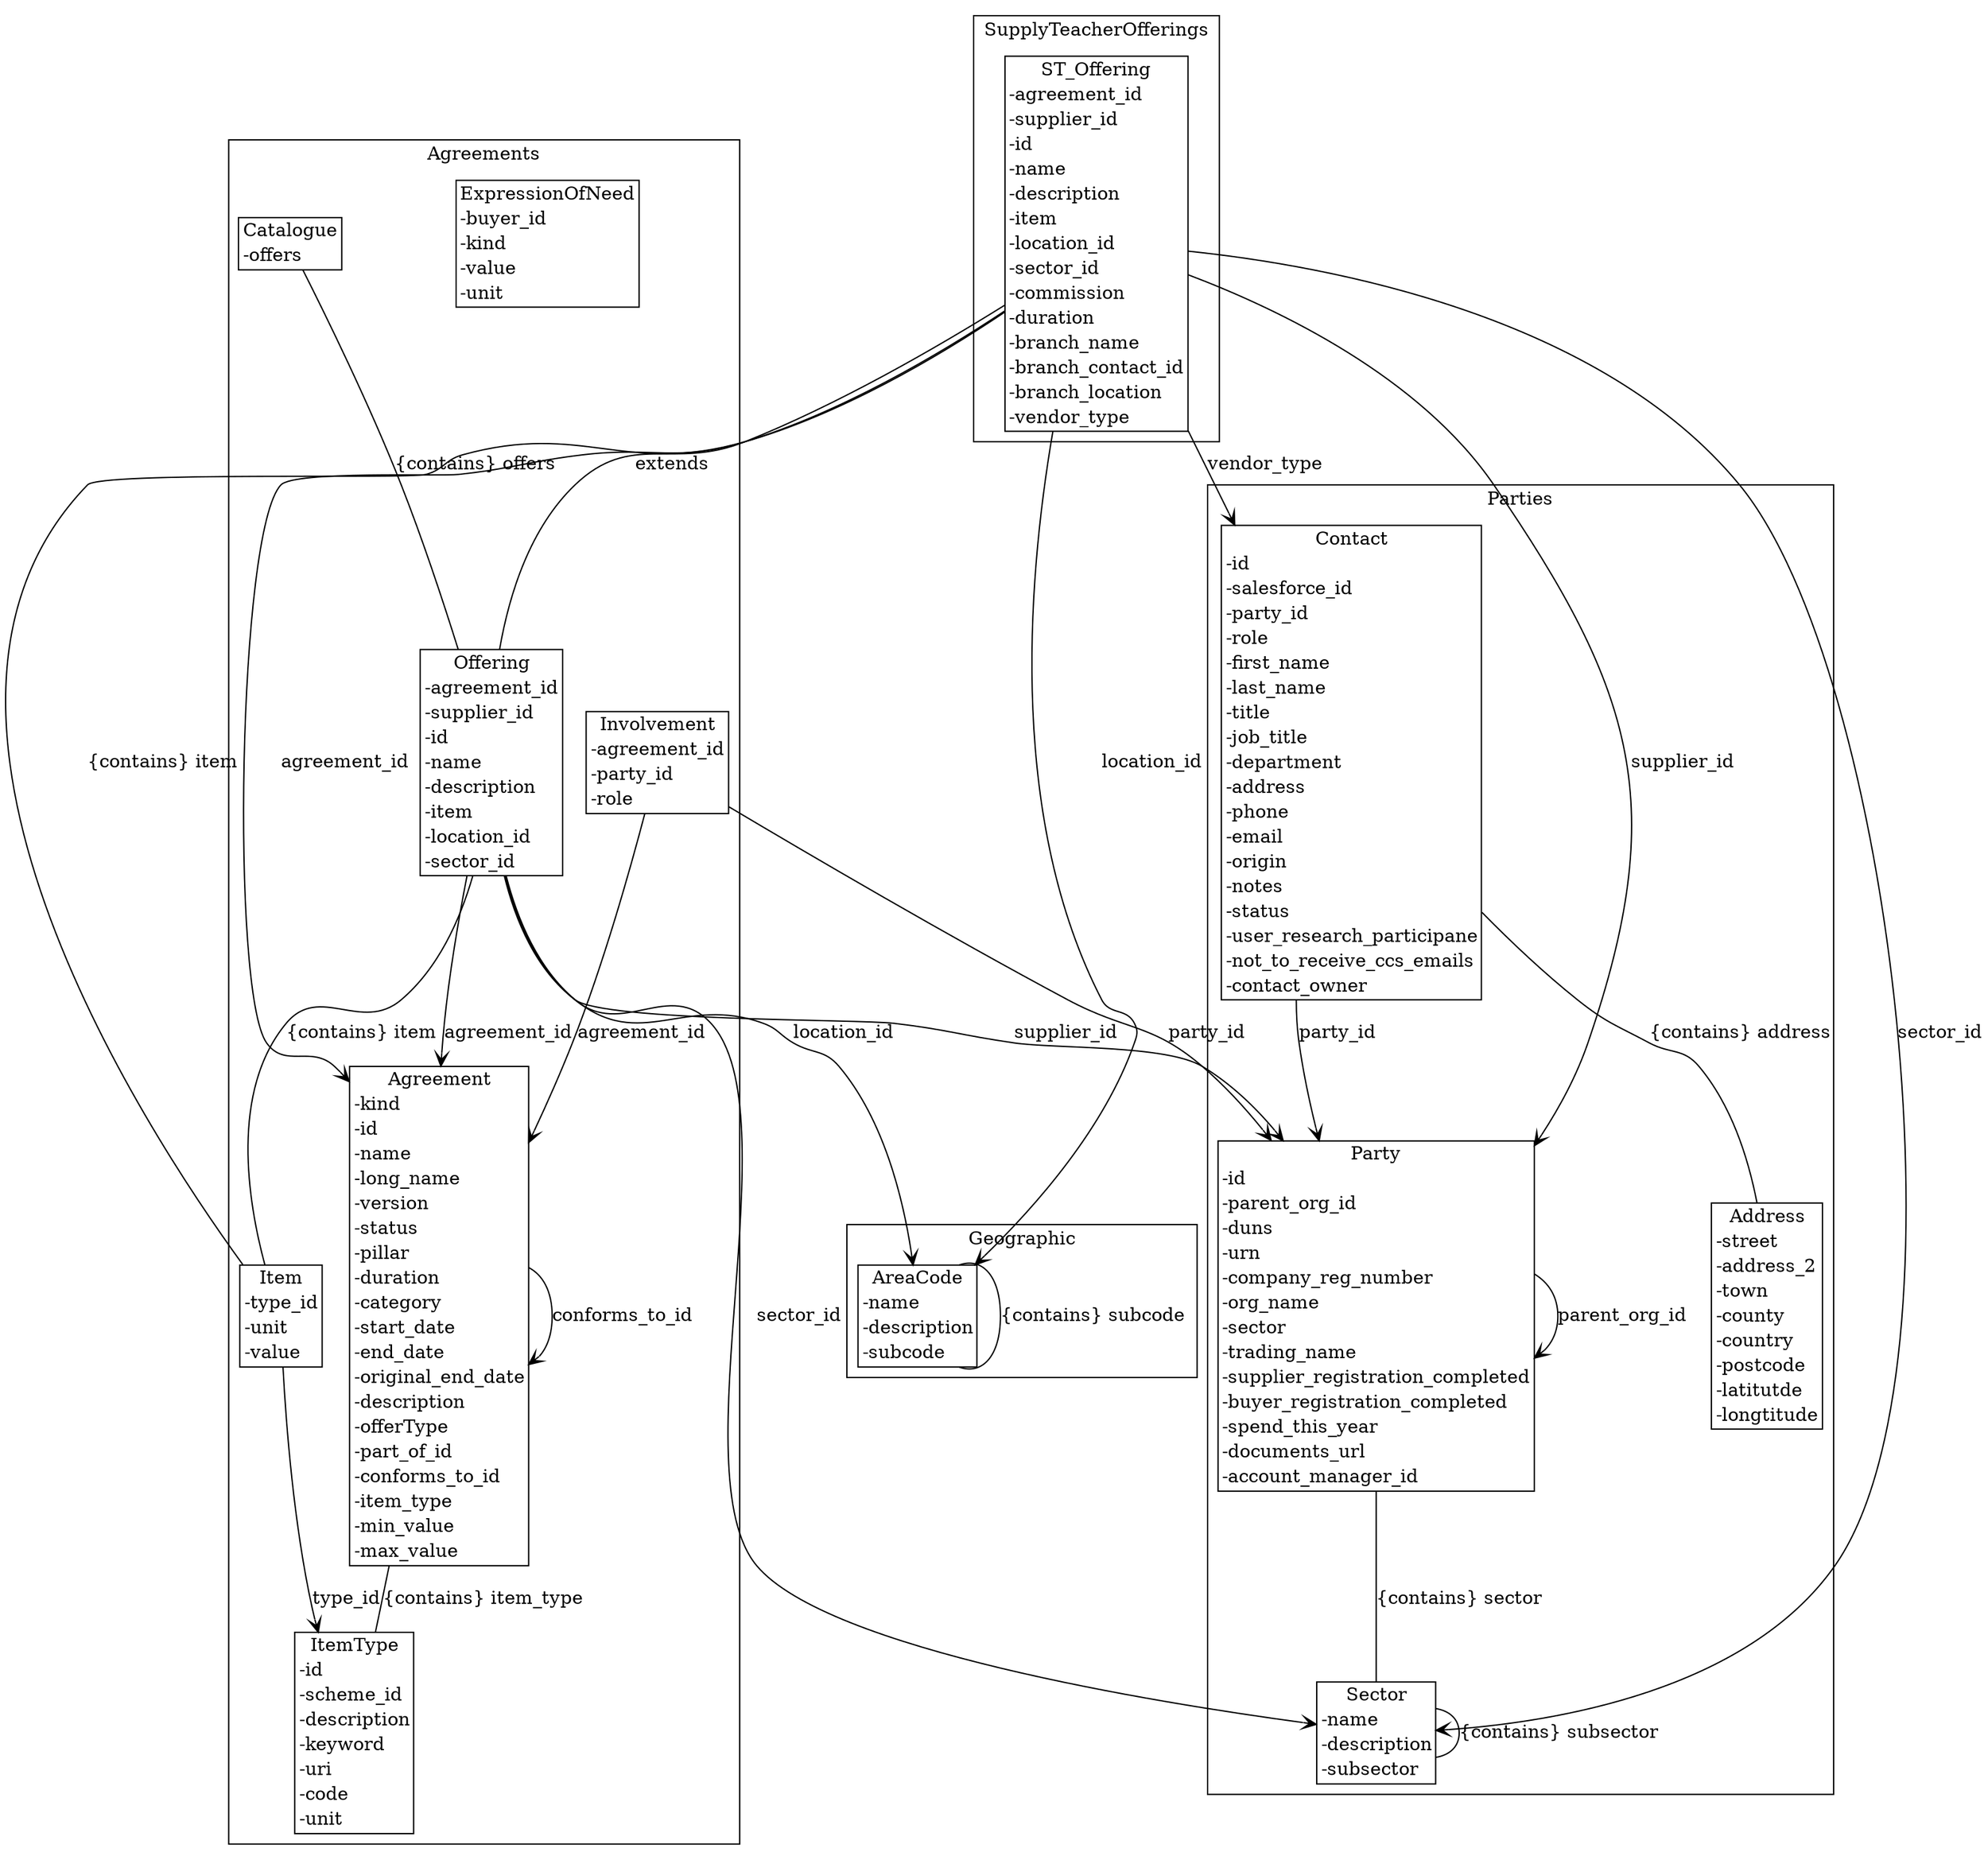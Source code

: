 strict digraph {
subgraph cluster_Agreements {
node [shape=plaintext margin=0];
label=Agreements;
"ItemType" [label=<<table BORDER="1" CELLBORDER="0" CELLSPACING="0"><TH><TD>ItemType</TD></TH><TR><TD ALIGN="LEFT">-id</TD></TR><TR><TD ALIGN="LEFT">-scheme_id</TD></TR><TR><TD ALIGN="LEFT">-description</TD></TR><TR><TD ALIGN="LEFT">-keyword</TD></TR><TR><TD ALIGN="LEFT">-uri</TD></TR><TR><TD ALIGN="LEFT">-code</TD></TR><TR><TD ALIGN="LEFT">-unit</TD></TR></table>>];
"ExpressionOfNeed" [label=<<table BORDER="1" CELLBORDER="0" CELLSPACING="0"><TH><TD>ExpressionOfNeed</TD></TH><TR><TD ALIGN="LEFT">-buyer_id</TD></TR><TR><TD ALIGN="LEFT">-kind</TD></TR><TR><TD ALIGN="LEFT">-value</TD></TR><TR><TD ALIGN="LEFT">-unit</TD></TR></table>>];
"Agreement" [label=<<table BORDER="1" CELLBORDER="0" CELLSPACING="0"><TH><TD>Agreement</TD></TH><TR><TD ALIGN="LEFT">-kind</TD></TR><TR><TD ALIGN="LEFT">-id</TD></TR><TR><TD ALIGN="LEFT">-name</TD></TR><TR><TD ALIGN="LEFT">-long_name</TD></TR><TR><TD ALIGN="LEFT">-version</TD></TR><TR><TD ALIGN="LEFT">-status</TD></TR><TR><TD ALIGN="LEFT">-pillar</TD></TR><TR><TD ALIGN="LEFT">-duration</TD></TR><TR><TD ALIGN="LEFT">-category</TD></TR><TR><TD ALIGN="LEFT">-start_date</TD></TR><TR><TD ALIGN="LEFT">-end_date</TD></TR><TR><TD ALIGN="LEFT">-original_end_date</TD></TR><TR><TD ALIGN="LEFT">-description</TD></TR><TR><TD ALIGN="LEFT">-offerType</TD></TR><TR><TD ALIGN="LEFT">-part_of_id</TD></TR><TR><TD ALIGN="LEFT">-conforms_to_id</TD></TR><TR><TD ALIGN="LEFT">-item_type</TD></TR><TR><TD ALIGN="LEFT">-min_value</TD></TR><TR><TD ALIGN="LEFT">-max_value</TD></TR></table>>];
"Item" [label=<<table BORDER="1" CELLBORDER="0" CELLSPACING="0"><TH><TD>Item</TD></TH><TR><TD ALIGN="LEFT">-type_id</TD></TR><TR><TD ALIGN="LEFT">-unit</TD></TR><TR><TD ALIGN="LEFT">-value</TD></TR></table>>];
"Offering" [label=<<table BORDER="1" CELLBORDER="0" CELLSPACING="0"><TH><TD>Offering</TD></TH><TR><TD ALIGN="LEFT">-agreement_id</TD></TR><TR><TD ALIGN="LEFT">-supplier_id</TD></TR><TR><TD ALIGN="LEFT">-id</TD></TR><TR><TD ALIGN="LEFT">-name</TD></TR><TR><TD ALIGN="LEFT">-description</TD></TR><TR><TD ALIGN="LEFT">-item</TD></TR><TR><TD ALIGN="LEFT">-location_id</TD></TR><TR><TD ALIGN="LEFT">-sector_id</TD></TR></table>>];
"Catalogue" [label=<<table BORDER="1" CELLBORDER="0" CELLSPACING="0"><TH><TD>Catalogue</TD></TH><TR><TD ALIGN="LEFT">-offers</TD></TR></table>>];
"Involvement" [label=<<table BORDER="1" CELLBORDER="0" CELLSPACING="0"><TH><TD>Involvement</TD></TH><TR><TD ALIGN="LEFT">-agreement_id</TD></TR><TR><TD ALIGN="LEFT">-party_id</TD></TR><TR><TD ALIGN="LEFT">-role</TD></TR></table>>];
}
subgraph cluster_Parties {
node [shape=plaintext margin=0];
label=Parties;
"Sector" [label=<<table BORDER="1" CELLBORDER="0" CELLSPACING="0"><TH><TD>Sector</TD></TH><TR><TD ALIGN="LEFT">-name</TD></TR><TR><TD ALIGN="LEFT">-description</TD></TR><TR><TD ALIGN="LEFT">-subsector</TD></TR></table>>];
"Party" [label=<<table BORDER="1" CELLBORDER="0" CELLSPACING="0"><TH><TD>Party</TD></TH><TR><TD ALIGN="LEFT">-id</TD></TR><TR><TD ALIGN="LEFT">-parent_org_id</TD></TR><TR><TD ALIGN="LEFT">-duns</TD></TR><TR><TD ALIGN="LEFT">-urn</TD></TR><TR><TD ALIGN="LEFT">-company_reg_number</TD></TR><TR><TD ALIGN="LEFT">-org_name</TD></TR><TR><TD ALIGN="LEFT">-sector</TD></TR><TR><TD ALIGN="LEFT">-trading_name</TD></TR><TR><TD ALIGN="LEFT">-supplier_registration_completed</TD></TR><TR><TD ALIGN="LEFT">-buyer_registration_completed</TD></TR><TR><TD ALIGN="LEFT">-spend_this_year</TD></TR><TR><TD ALIGN="LEFT">-documents_url</TD></TR><TR><TD ALIGN="LEFT">-account_manager_id</TD></TR></table>>];
"Address" [label=<<table BORDER="1" CELLBORDER="0" CELLSPACING="0"><TH><TD>Address</TD></TH><TR><TD ALIGN="LEFT">-street</TD></TR><TR><TD ALIGN="LEFT">-address_2</TD></TR><TR><TD ALIGN="LEFT">-town</TD></TR><TR><TD ALIGN="LEFT">-county</TD></TR><TR><TD ALIGN="LEFT">-country</TD></TR><TR><TD ALIGN="LEFT">-postcode</TD></TR><TR><TD ALIGN="LEFT">-latitutde</TD></TR><TR><TD ALIGN="LEFT">-longtitude</TD></TR></table>>];
"Contact" [label=<<table BORDER="1" CELLBORDER="0" CELLSPACING="0"><TH><TD>Contact</TD></TH><TR><TD ALIGN="LEFT">-id</TD></TR><TR><TD ALIGN="LEFT">-salesforce_id</TD></TR><TR><TD ALIGN="LEFT">-party_id</TD></TR><TR><TD ALIGN="LEFT">-role</TD></TR><TR><TD ALIGN="LEFT">-first_name</TD></TR><TR><TD ALIGN="LEFT">-last_name</TD></TR><TR><TD ALIGN="LEFT">-title</TD></TR><TR><TD ALIGN="LEFT">-job_title</TD></TR><TR><TD ALIGN="LEFT">-department</TD></TR><TR><TD ALIGN="LEFT">-address</TD></TR><TR><TD ALIGN="LEFT">-phone</TD></TR><TR><TD ALIGN="LEFT">-email</TD></TR><TR><TD ALIGN="LEFT">-origin</TD></TR><TR><TD ALIGN="LEFT">-notes</TD></TR><TR><TD ALIGN="LEFT">-status</TD></TR><TR><TD ALIGN="LEFT">-user_research_participane</TD></TR><TR><TD ALIGN="LEFT">-not_to_receive_ccs_emails</TD></TR><TR><TD ALIGN="LEFT">-contact_owner</TD></TR></table>>];
}
subgraph cluster_Geographic {
node [shape=plaintext margin=0];
label=Geographic;
"AreaCode" [label=<<table BORDER="1" CELLBORDER="0" CELLSPACING="0"><TH><TD>AreaCode</TD></TH><TR><TD ALIGN="LEFT">-name</TD></TR><TR><TD ALIGN="LEFT">-description</TD></TR><TR><TD ALIGN="LEFT">-subcode</TD></TR></table>>];
}
subgraph cluster_SupplyTeacherOfferings {
node [shape=plaintext margin=0];
label=SupplyTeacherOfferings;
"ST_Offering" [label=<<table BORDER="1" CELLBORDER="0" CELLSPACING="0"><TH><TD>ST_Offering</TD></TH><TR><TD ALIGN="LEFT">-agreement_id</TD></TR><TR><TD ALIGN="LEFT">-supplier_id</TD></TR><TR><TD ALIGN="LEFT">-id</TD></TR><TR><TD ALIGN="LEFT">-name</TD></TR><TR><TD ALIGN="LEFT">-description</TD></TR><TR><TD ALIGN="LEFT">-item</TD></TR><TR><TD ALIGN="LEFT">-location_id</TD></TR><TR><TD ALIGN="LEFT">-sector_id</TD></TR><TR><TD ALIGN="LEFT">-commission</TD></TR><TR><TD ALIGN="LEFT">-duration</TD></TR><TR><TD ALIGN="LEFT">-branch_name</TD></TR><TR><TD ALIGN="LEFT">-branch_contact_id</TD></TR><TR><TD ALIGN="LEFT">-branch_location</TD></TR><TR><TD ALIGN="LEFT">-vendor_type</TD></TR></table>>];
}
"Agreement" -> "Agreement" [label="part_of_id" arrowhead = "open" arrowtail = "none" ];
"Agreement" -> "Agreement" [label="conforms_to_id" arrowhead = "open" arrowtail = "none" ];
"Agreement" -> "ItemType" [label="{contains} item_type" arrowhead = "none" arrowtail = "diamond" ];
"Item" -> "ItemType" [label="type_id" arrowhead = "open" arrowtail = "none" ];
"Offering" -> "Agreement" [label="agreement_id" arrowhead = "open" arrowtail = "none" ];
"Offering" -> "Party" [label="supplier_id" arrowhead = "open" arrowtail = "none" ];
"Offering" -> "Item" [label="{contains} item" arrowhead = "none" arrowtail = "diamond" ];
"Offering" -> "AreaCode" [label="location_id" arrowhead = "open" arrowtail = "none" ];
"Offering" -> "Sector" [label="sector_id" arrowhead = "open" arrowtail = "none" ];
"Catalogue" -> "Offering" [label="{contains} offers" arrowhead = "none" arrowtail = "diamond" ];
"Involvement" -> "Agreement" [label="agreement_id" arrowhead = "open" arrowtail = "none" ];
"Involvement" -> "Party" [label="party_id" arrowhead = "open" arrowtail = "none" ];
"Sector" -> "Sector" [label="{contains} subsector" arrowhead = "none" arrowtail = "diamond" ];
"Party" -> "Party" [label="parent_org_id" arrowhead = "open" arrowtail = "none" ];
"Party" -> "Sector" [label="{contains} sector" arrowhead = "none" arrowtail = "diamond" ];
"Contact" -> "Party" [label="party_id" arrowhead = "open" arrowtail = "none" ];
"Contact" -> "Address" [label="{contains} address" arrowhead = "none" arrowtail = "diamond" ];
"AreaCode" -> "AreaCode" [label="{contains} subcode" arrowhead = "none" arrowtail = "diamond" ];
"ST_Offering" -> "Offering" [label="extends" arrowhead = "none" arrowtail = "normal" ];
"ST_Offering" -> "Agreement" [label="agreement_id" arrowhead = "open" arrowtail = "none" ];
"ST_Offering" -> "Party" [label="supplier_id" arrowhead = "open" arrowtail = "none" ];
"ST_Offering" -> "Item" [label="{contains} item" arrowhead = "none" arrowtail = "diamond" ];
"ST_Offering" -> "AreaCode" [label="location_id" arrowhead = "open" arrowtail = "none" ];
"ST_Offering" -> "Sector" [label="sector_id" arrowhead = "open" arrowtail = "none" ];
"ST_Offering" -> "Contact" [label="branch_contact_id" arrowhead = "open" arrowtail = "none" ];
"ST_Offering" -> "Contact" [label="vendor_type" arrowhead = "open" arrowtail = "none" ];
}
